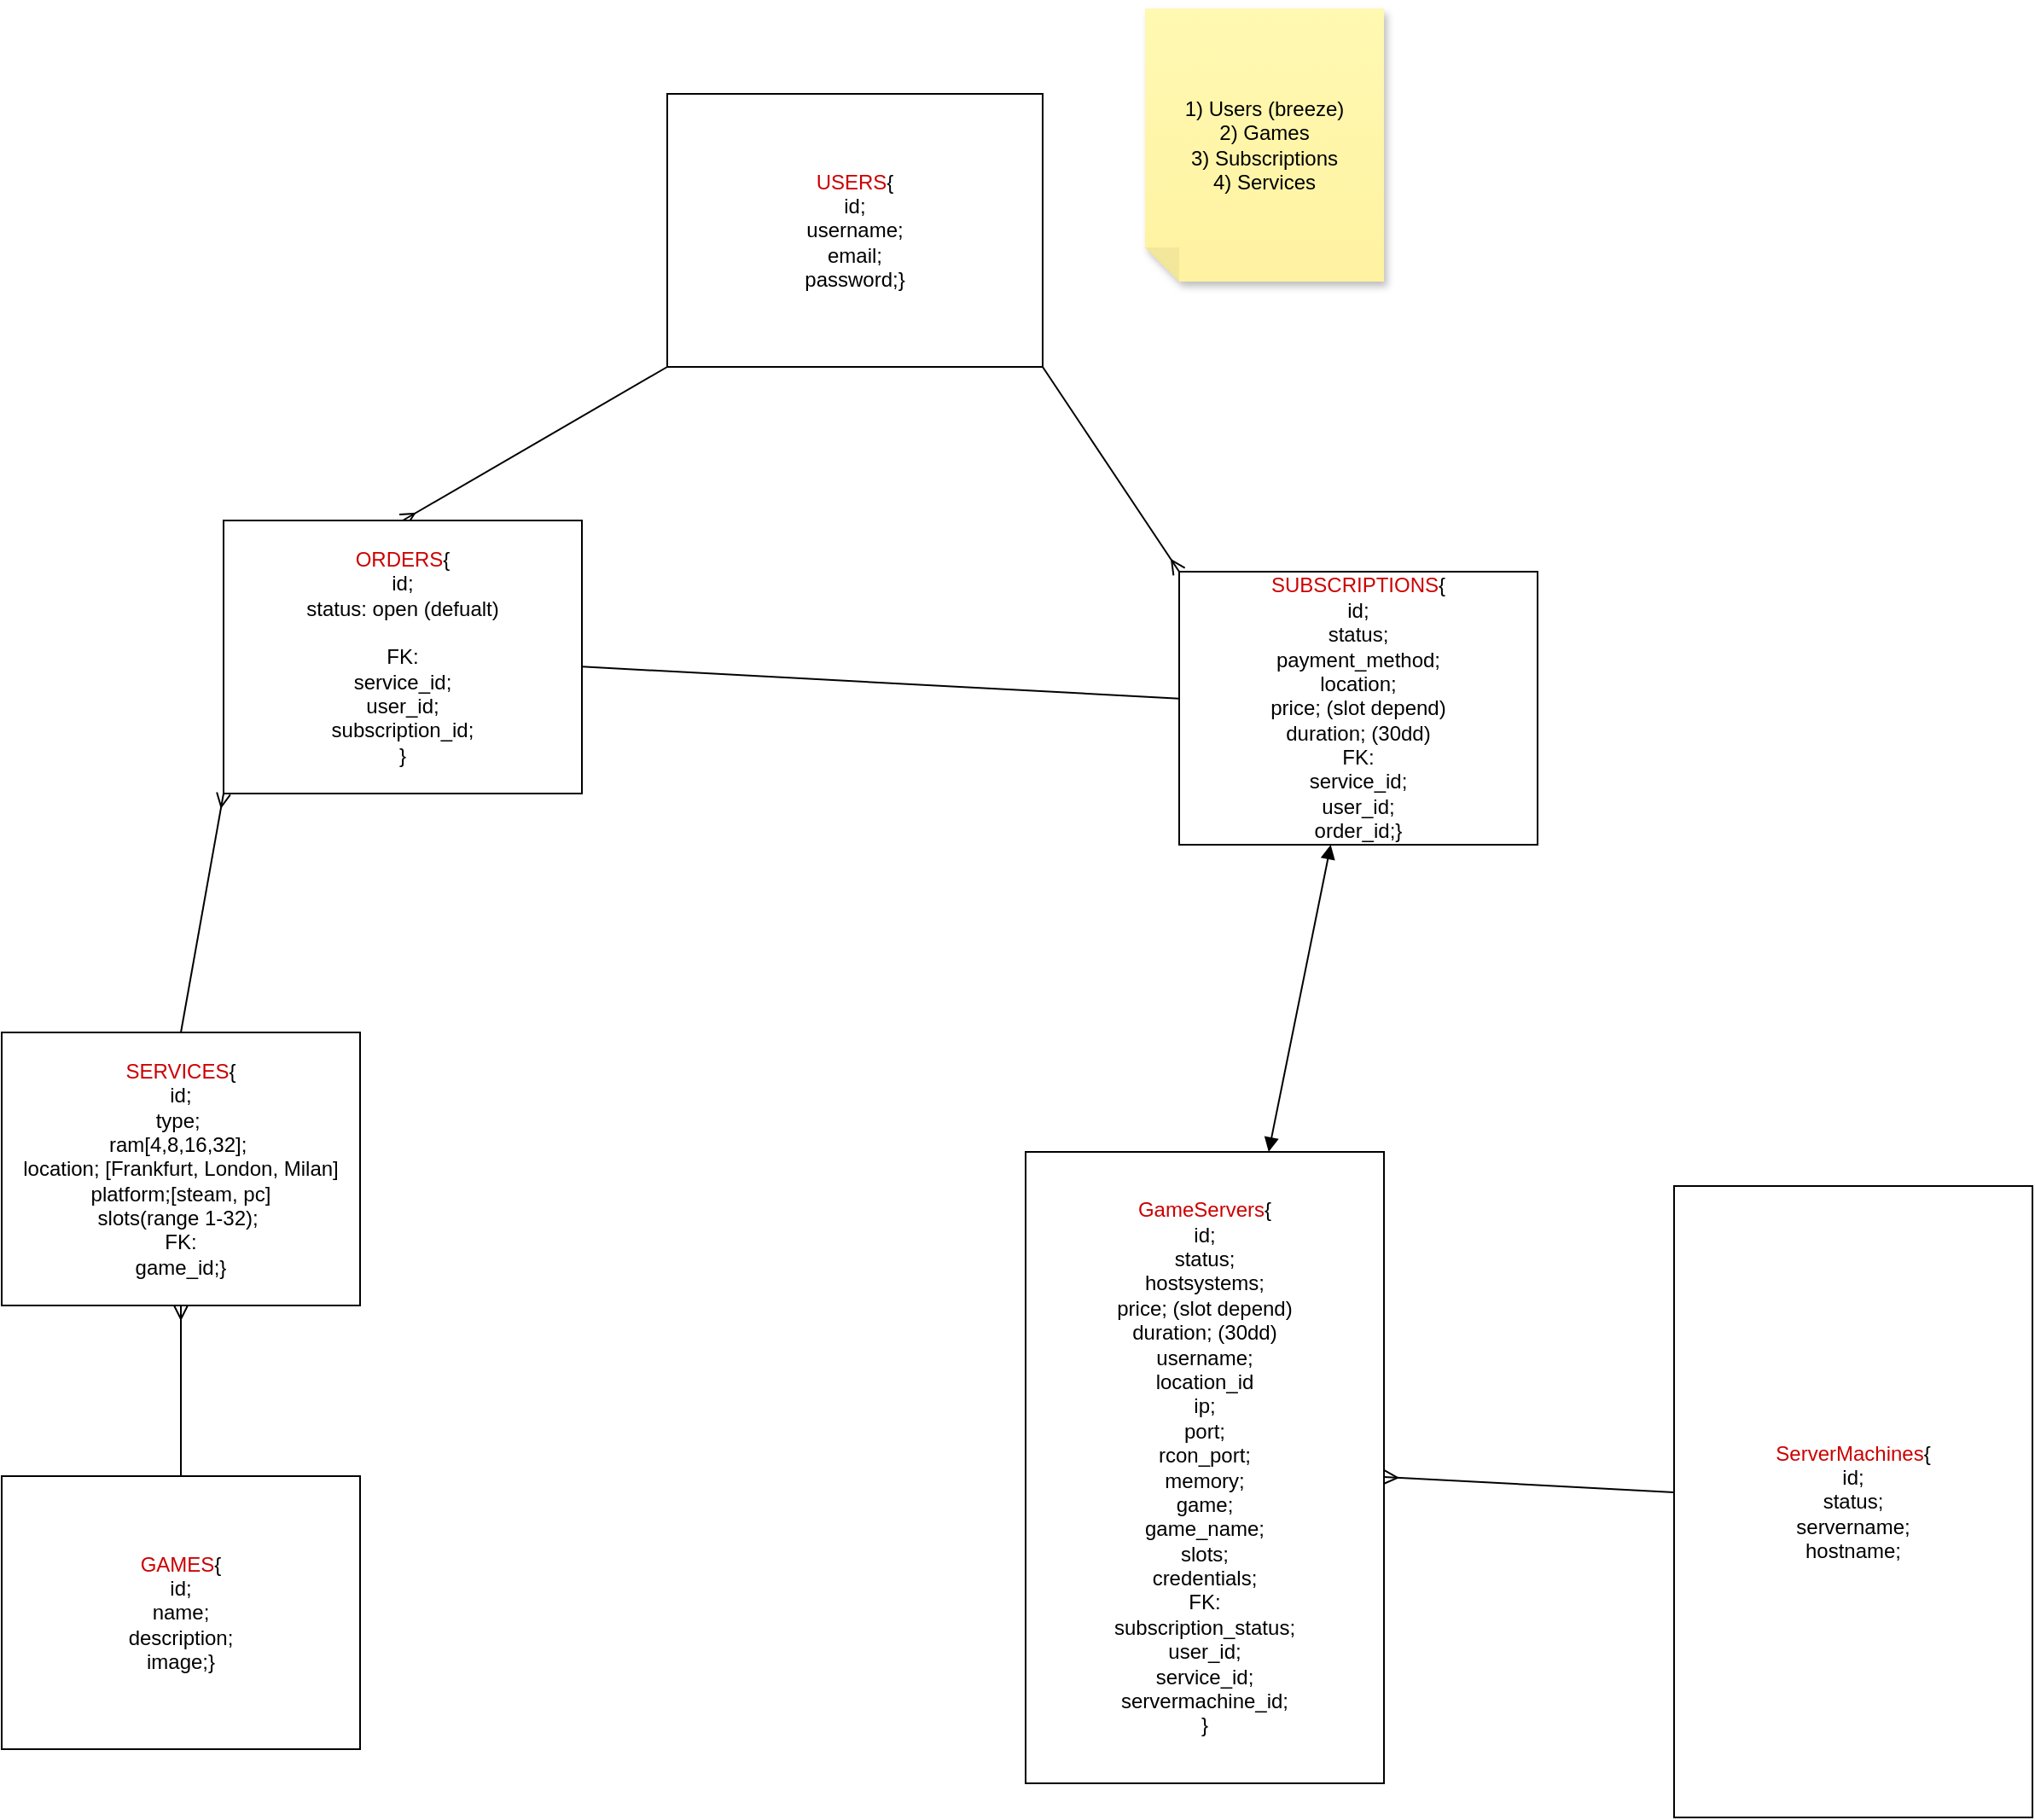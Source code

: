 <mxfile>
    <diagram id="C-CDYiopamX6YyhbsEWv" name="Page-1">
        <mxGraphModel dx="853" dy="900" grid="1" gridSize="10" guides="1" tooltips="1" connect="1" arrows="1" fold="1" page="1" pageScale="1" pageWidth="850" pageHeight="1100" math="0" shadow="0">
            <root>
                <mxCell id="0"/>
                <mxCell id="1" parent="0"/>
                <mxCell id="231" value="&lt;font color=&quot;#cc0000&quot;&gt;USERS&lt;/font&gt;{&lt;br&gt;id;&lt;br&gt;username;&lt;br&gt;email;&lt;br&gt;password;}" style="whiteSpace=wrap;html=1;" parent="1" vertex="1">
                    <mxGeometry x="1140" y="170" width="220" height="160" as="geometry"/>
                </mxCell>
                <mxCell id="248" style="edgeStyle=none;html=1;exitX=0.5;exitY=1;exitDx=0;exitDy=0;entryX=0.5;entryY=0;entryDx=0;entryDy=0;fontColor=#CC0000;startArrow=ERmany;startFill=0;endArrow=none;endFill=0;" parent="1" source="234" target="247" edge="1">
                    <mxGeometry relative="1" as="geometry"/>
                </mxCell>
                <mxCell id="234" value="&lt;font color=&quot;#cc0000&quot;&gt;SERVICES&lt;/font&gt;{&lt;br&gt;id;&lt;br&gt;type;&amp;nbsp;&lt;br&gt;ram[4,8,16,32];&amp;nbsp;&lt;br&gt;location; [Frankfurt, London, Milan]&lt;br&gt;platform;[steam, pc]&lt;br&gt;slots(range 1-32);&amp;nbsp;&lt;br&gt;FK:&lt;br&gt;game_id;}" style="whiteSpace=wrap;html=1;" parent="1" vertex="1">
                    <mxGeometry x="750" y="720" width="210" height="160" as="geometry"/>
                </mxCell>
                <mxCell id="247" value="&lt;font color=&quot;#cc0000&quot;&gt;GAMES&lt;/font&gt;{&lt;br&gt;id;&lt;br&gt;name;&lt;br&gt;description;&lt;br&gt;image;}" style="whiteSpace=wrap;html=1;" parent="1" vertex="1">
                    <mxGeometry x="750" y="980" width="210" height="160" as="geometry"/>
                </mxCell>
                <mxCell id="250" value="" style="edgeStyle=none;html=1;startArrow=ERmany;startFill=0;endArrow=none;endFill=0;exitX=0;exitY=1;exitDx=0;exitDy=0;entryX=0.5;entryY=0;entryDx=0;entryDy=0;" parent="1" source="253" target="234" edge="1">
                    <mxGeometry relative="1" as="geometry">
                        <mxPoint x="855" y="710" as="targetPoint"/>
                    </mxGeometry>
                </mxCell>
                <mxCell id="251" style="edgeStyle=none;html=1;exitX=0;exitY=0;exitDx=0;exitDy=0;startArrow=ERmany;startFill=0;endArrow=none;endFill=0;entryX=1;entryY=1;entryDx=0;entryDy=0;" parent="1" source="249" target="231" edge="1">
                    <mxGeometry relative="1" as="geometry"/>
                </mxCell>
                <mxCell id="256" value="" style="edgeStyle=none;html=1;startArrow=block;startFill=1;endArrow=block;endFill=1;" parent="1" source="249" target="254" edge="1">
                    <mxGeometry relative="1" as="geometry">
                        <mxPoint x="1290" y="980" as="targetPoint"/>
                    </mxGeometry>
                </mxCell>
                <mxCell id="257" value="" style="edgeStyle=none;html=1;startArrow=none;startFill=0;endArrow=none;endFill=0;" parent="1" source="249" target="253" edge="1">
                    <mxGeometry relative="1" as="geometry"/>
                </mxCell>
                <mxCell id="249" value="&lt;font color=&quot;#cc0000&quot;&gt;SUBSCRIPTIONS&lt;/font&gt;{&lt;br&gt;id;&lt;br&gt;status;&lt;br&gt;payment_method;&lt;br&gt;location;&lt;br&gt;price; (slot depend)&lt;br&gt;duration; (30dd)&lt;br&gt;FK:&lt;br&gt;service_id;&lt;br&gt;user_id;&lt;br&gt;order_id;}" style="whiteSpace=wrap;html=1;" parent="1" vertex="1">
                    <mxGeometry x="1440" y="450" width="210" height="160" as="geometry"/>
                </mxCell>
                <mxCell id="252" value="1) Users (breeze)&lt;br&gt;2) Games&lt;br&gt;3) Subscriptions&lt;br&gt;4) Services" style="shape=note;whiteSpace=wrap;html=1;backgroundOutline=1;fontColor=#000000;darkOpacity=0.05;fillColor=#FFF9B2;strokeColor=none;fillStyle=solid;direction=west;gradientDirection=north;gradientColor=#FFF2A1;shadow=1;size=20;pointerEvents=1;" parent="1" vertex="1">
                    <mxGeometry x="1420" y="120" width="140" height="160" as="geometry"/>
                </mxCell>
                <mxCell id="260" value="" style="edgeStyle=none;html=1;startArrow=ERmany;startFill=0;endArrow=none;endFill=0;exitX=0.5;exitY=0;exitDx=0;exitDy=0;entryX=0;entryY=1;entryDx=0;entryDy=0;" edge="1" parent="1" source="253" target="231">
                    <mxGeometry relative="1" as="geometry"/>
                </mxCell>
                <mxCell id="253" value="&lt;font color=&quot;#cc0000&quot;&gt;ORDERS&lt;/font&gt;{&lt;br&gt;id;&lt;br&gt;status: open (defualt)&lt;br&gt;&lt;br&gt;FK:&lt;br&gt;service_id;&lt;br&gt;user_id;&lt;br&gt;subscription_id;&lt;br&gt;}" style="whiteSpace=wrap;html=1;" parent="1" vertex="1">
                    <mxGeometry x="880" y="420" width="210" height="160" as="geometry"/>
                </mxCell>
                <mxCell id="258" value="" style="edgeStyle=none;html=1;startArrow=ERmany;startFill=0;endArrow=none;endFill=0;" parent="1" source="254" target="255" edge="1">
                    <mxGeometry relative="1" as="geometry"/>
                </mxCell>
                <mxCell id="254" value="&lt;font color=&quot;#cc0000&quot;&gt;GameServers&lt;/font&gt;{&lt;br&gt;id;&lt;br&gt;status;&lt;br&gt;hostsystems;&lt;br&gt;price; (slot depend)&lt;br&gt;duration; (30dd)&lt;br&gt;username;&lt;br&gt;location_id&lt;br&gt;ip;&lt;br&gt;port;&lt;br&gt;rcon_port;&lt;br&gt;memory;&lt;br&gt;game;&lt;br&gt;game_name;&lt;br&gt;slots;&lt;br&gt;credentials;&lt;br&gt;FK:&lt;br&gt;subscription_status;&lt;br&gt;user_id;&lt;br&gt;service_id;&lt;br&gt;servermachine_id;&lt;br&gt;}" style="whiteSpace=wrap;html=1;" parent="1" vertex="1">
                    <mxGeometry x="1350" y="790" width="210" height="370" as="geometry"/>
                </mxCell>
                <mxCell id="255" value="&lt;font color=&quot;#cc0000&quot;&gt;ServerMachines&lt;/font&gt;{&lt;br&gt;id;&lt;br&gt;status;&lt;br&gt;servername;&lt;br&gt;hostname;&lt;br&gt;" style="whiteSpace=wrap;html=1;" parent="1" vertex="1">
                    <mxGeometry x="1730" y="810" width="210" height="370" as="geometry"/>
                </mxCell>
            </root>
        </mxGraphModel>
    </diagram>
</mxfile>